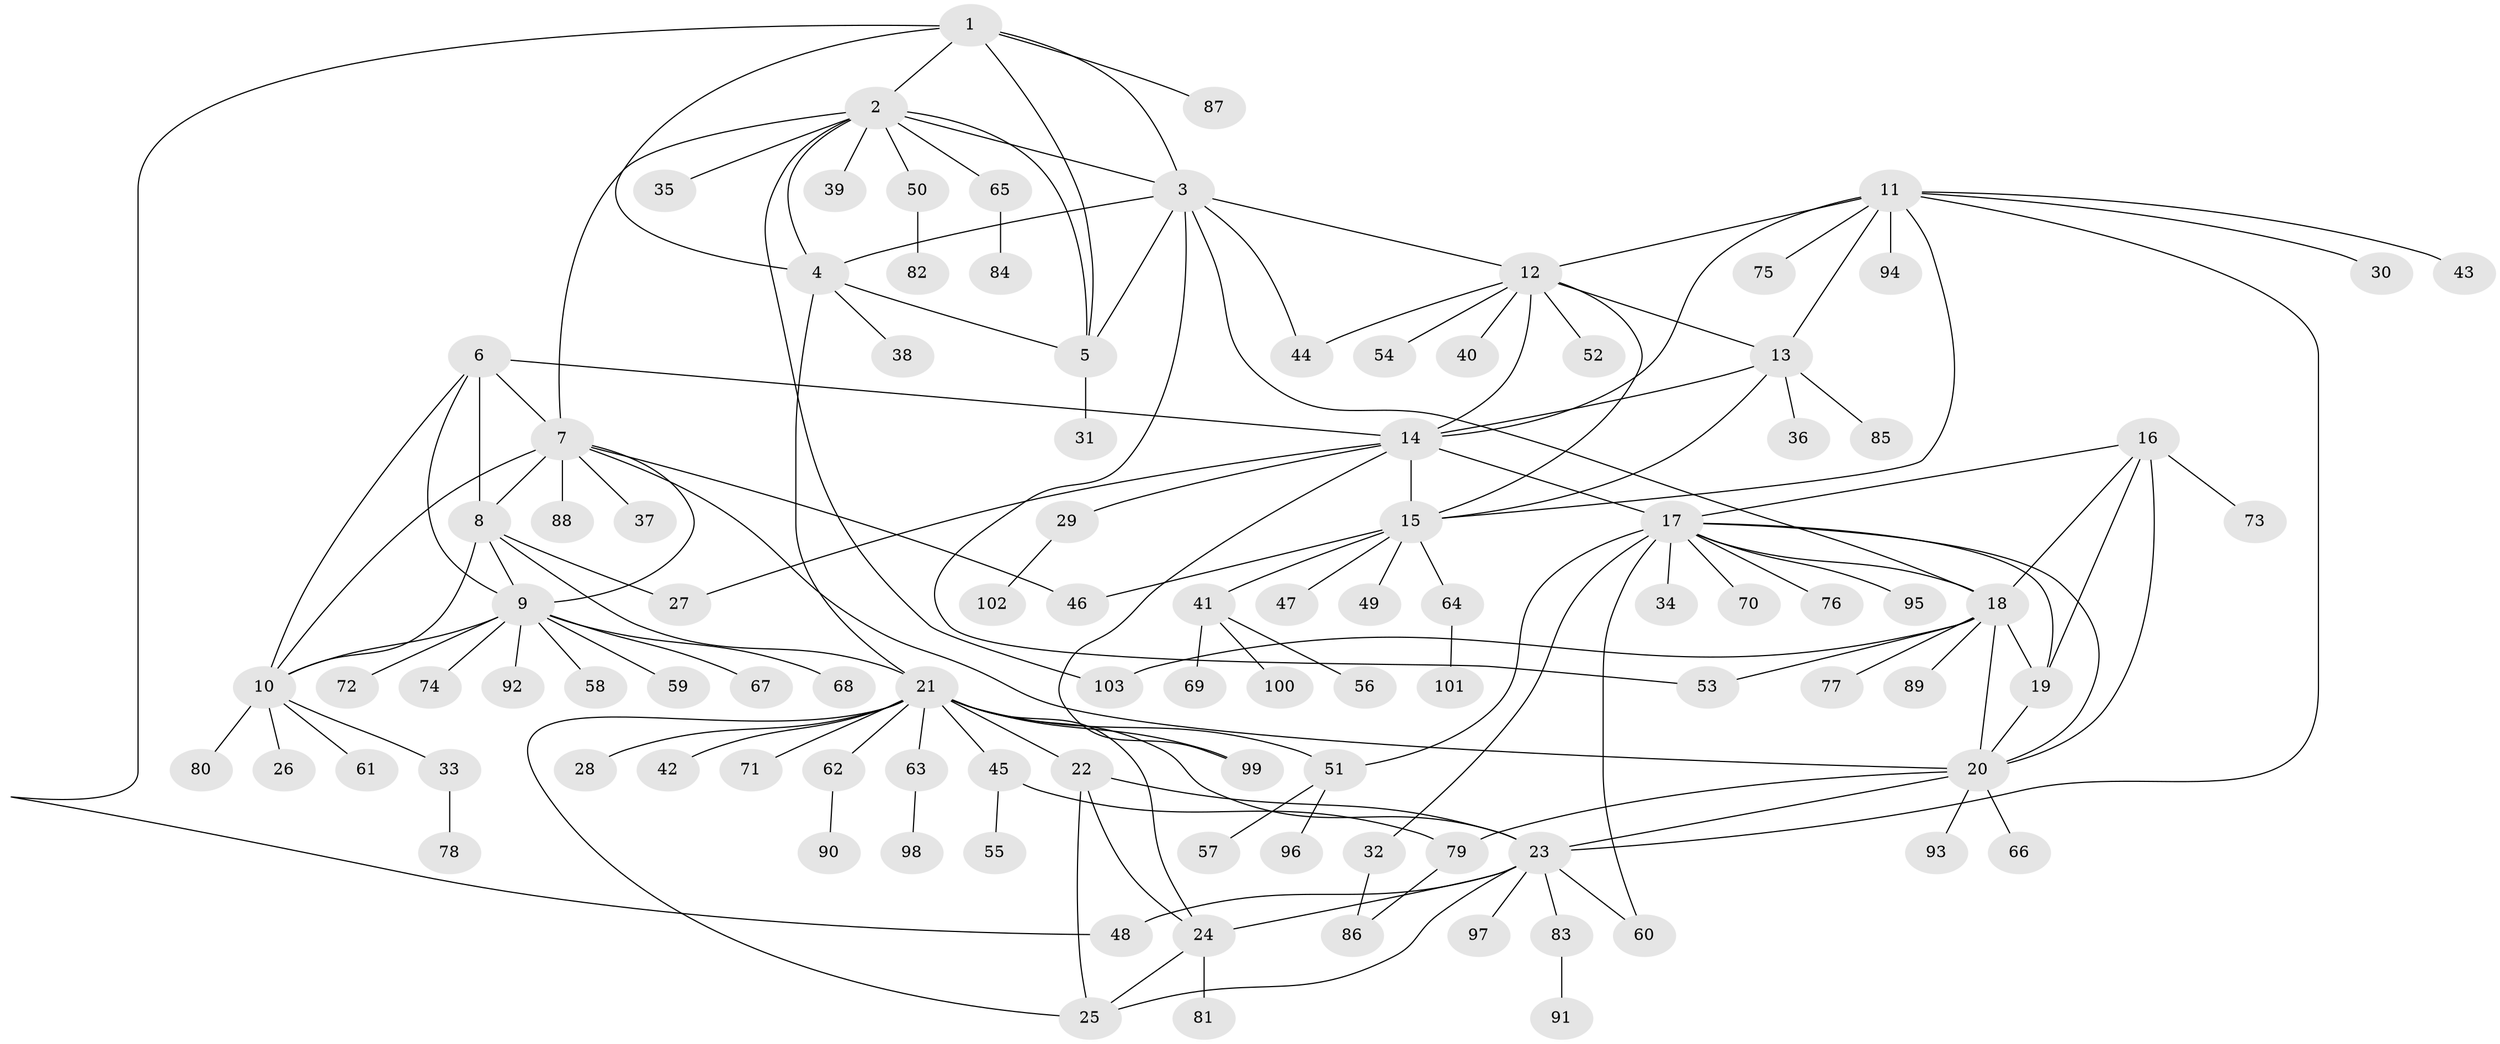 // Generated by graph-tools (version 1.1) at 2025/26/03/09/25 03:26:34]
// undirected, 103 vertices, 149 edges
graph export_dot {
graph [start="1"]
  node [color=gray90,style=filled];
  1;
  2;
  3;
  4;
  5;
  6;
  7;
  8;
  9;
  10;
  11;
  12;
  13;
  14;
  15;
  16;
  17;
  18;
  19;
  20;
  21;
  22;
  23;
  24;
  25;
  26;
  27;
  28;
  29;
  30;
  31;
  32;
  33;
  34;
  35;
  36;
  37;
  38;
  39;
  40;
  41;
  42;
  43;
  44;
  45;
  46;
  47;
  48;
  49;
  50;
  51;
  52;
  53;
  54;
  55;
  56;
  57;
  58;
  59;
  60;
  61;
  62;
  63;
  64;
  65;
  66;
  67;
  68;
  69;
  70;
  71;
  72;
  73;
  74;
  75;
  76;
  77;
  78;
  79;
  80;
  81;
  82;
  83;
  84;
  85;
  86;
  87;
  88;
  89;
  90;
  91;
  92;
  93;
  94;
  95;
  96;
  97;
  98;
  99;
  100;
  101;
  102;
  103;
  1 -- 2;
  1 -- 3;
  1 -- 4;
  1 -- 5;
  1 -- 48;
  1 -- 87;
  2 -- 3;
  2 -- 4;
  2 -- 5;
  2 -- 7;
  2 -- 35;
  2 -- 39;
  2 -- 50;
  2 -- 65;
  2 -- 103;
  3 -- 4;
  3 -- 5;
  3 -- 12;
  3 -- 18;
  3 -- 44;
  3 -- 53;
  4 -- 5;
  4 -- 21;
  4 -- 38;
  5 -- 31;
  6 -- 7;
  6 -- 8;
  6 -- 9;
  6 -- 10;
  6 -- 14;
  7 -- 8;
  7 -- 9;
  7 -- 10;
  7 -- 20;
  7 -- 37;
  7 -- 46;
  7 -- 88;
  8 -- 9;
  8 -- 10;
  8 -- 21;
  8 -- 27;
  9 -- 10;
  9 -- 58;
  9 -- 59;
  9 -- 67;
  9 -- 68;
  9 -- 72;
  9 -- 74;
  9 -- 92;
  10 -- 26;
  10 -- 33;
  10 -- 61;
  10 -- 80;
  11 -- 12;
  11 -- 13;
  11 -- 14;
  11 -- 15;
  11 -- 23;
  11 -- 30;
  11 -- 43;
  11 -- 75;
  11 -- 94;
  12 -- 13;
  12 -- 14;
  12 -- 15;
  12 -- 40;
  12 -- 44;
  12 -- 52;
  12 -- 54;
  13 -- 14;
  13 -- 15;
  13 -- 36;
  13 -- 85;
  14 -- 15;
  14 -- 17;
  14 -- 27;
  14 -- 29;
  14 -- 99;
  15 -- 41;
  15 -- 46;
  15 -- 47;
  15 -- 49;
  15 -- 64;
  16 -- 17;
  16 -- 18;
  16 -- 19;
  16 -- 20;
  16 -- 73;
  17 -- 18;
  17 -- 19;
  17 -- 20;
  17 -- 32;
  17 -- 34;
  17 -- 51;
  17 -- 60;
  17 -- 70;
  17 -- 76;
  17 -- 95;
  18 -- 19;
  18 -- 20;
  18 -- 53;
  18 -- 77;
  18 -- 89;
  18 -- 103;
  19 -- 20;
  20 -- 23;
  20 -- 66;
  20 -- 79;
  20 -- 93;
  21 -- 22;
  21 -- 23;
  21 -- 24;
  21 -- 25;
  21 -- 28;
  21 -- 42;
  21 -- 45;
  21 -- 51;
  21 -- 62;
  21 -- 63;
  21 -- 71;
  21 -- 99;
  22 -- 23;
  22 -- 24;
  22 -- 25;
  23 -- 24;
  23 -- 25;
  23 -- 48;
  23 -- 60;
  23 -- 83;
  23 -- 97;
  24 -- 25;
  24 -- 81;
  29 -- 102;
  32 -- 86;
  33 -- 78;
  41 -- 56;
  41 -- 69;
  41 -- 100;
  45 -- 55;
  45 -- 79;
  50 -- 82;
  51 -- 57;
  51 -- 96;
  62 -- 90;
  63 -- 98;
  64 -- 101;
  65 -- 84;
  79 -- 86;
  83 -- 91;
}

